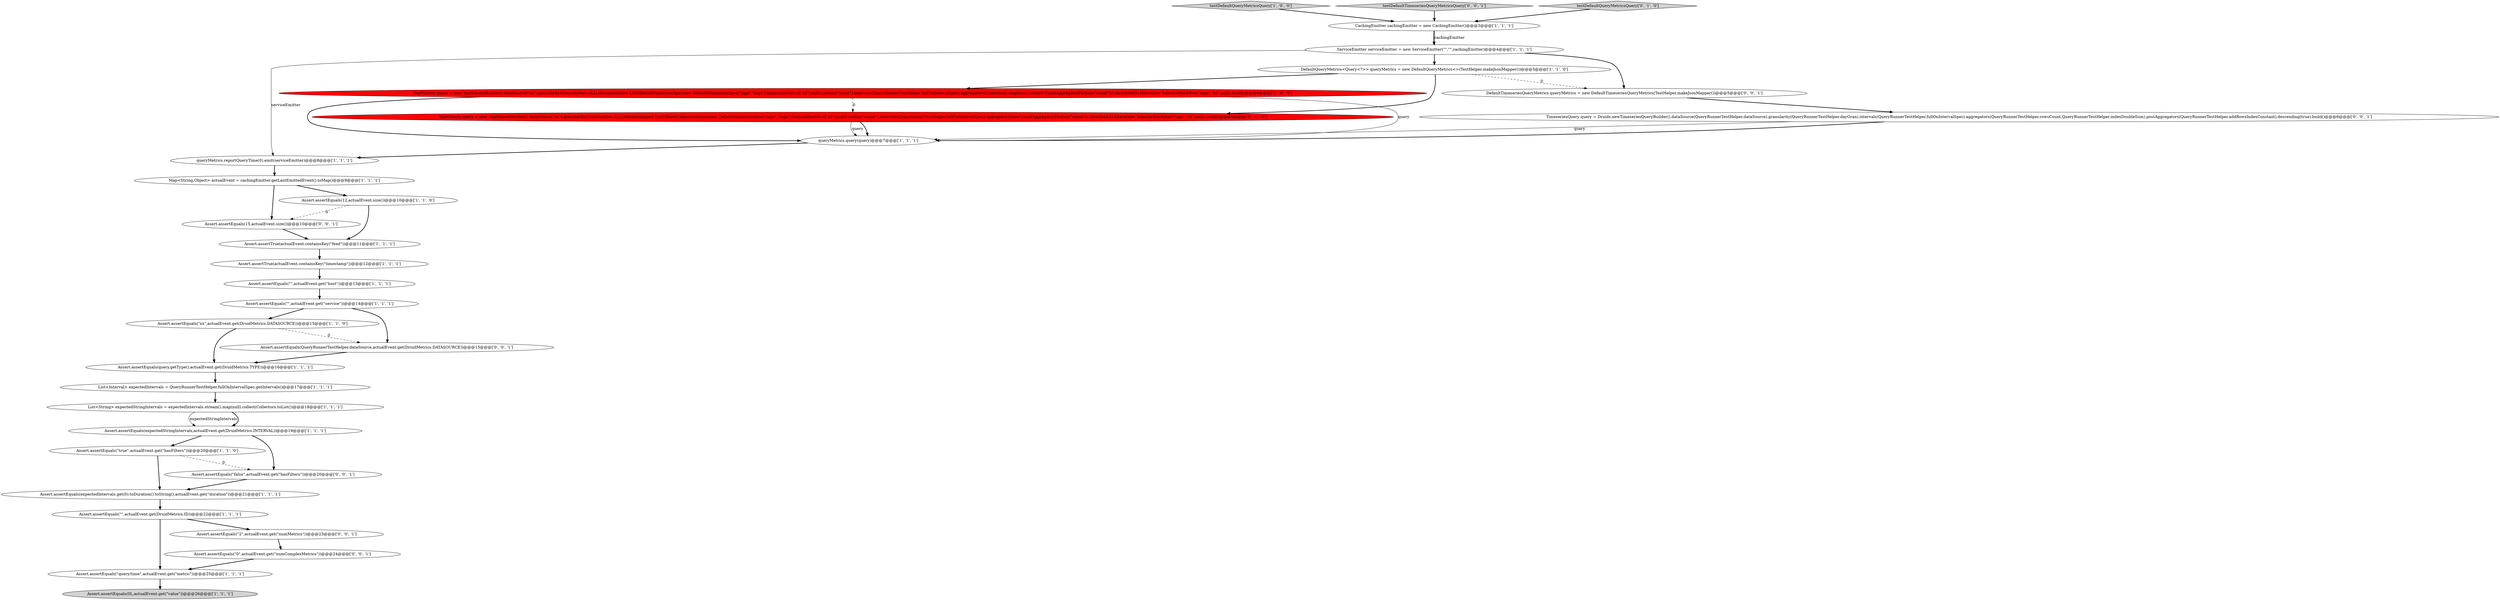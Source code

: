 digraph {
21 [style = filled, label = "queryMetrics.reportQueryTime(0).emit(serviceEmitter)@@@8@@@['1', '1', '1']", fillcolor = white, shape = ellipse image = "AAA0AAABBB1BBB"];
2 [style = filled, label = "Assert.assertEquals(\"true\",actualEvent.get(\"hasFilters\"))@@@20@@@['1', '1', '0']", fillcolor = white, shape = ellipse image = "AAA0AAABBB1BBB"];
27 [style = filled, label = "Assert.assertEquals(\"0\",actualEvent.get(\"numComplexMetrics\"))@@@24@@@['0', '0', '1']", fillcolor = white, shape = ellipse image = "AAA0AAABBB3BBB"];
12 [style = filled, label = "Assert.assertEquals(\"query/time\",actualEvent.get(\"metric\"))@@@25@@@['1', '1', '1']", fillcolor = white, shape = ellipse image = "AAA0AAABBB1BBB"];
7 [style = filled, label = "Assert.assertEquals(\"\",actualEvent.get(DruidMetrics.ID))@@@22@@@['1', '1', '1']", fillcolor = white, shape = ellipse image = "AAA0AAABBB1BBB"];
9 [style = filled, label = "Assert.assertEquals(query.getType(),actualEvent.get(DruidMetrics.TYPE))@@@16@@@['1', '1', '1']", fillcolor = white, shape = ellipse image = "AAA0AAABBB1BBB"];
20 [style = filled, label = "DefaultQueryMetrics<Query<?>> queryMetrics = new DefaultQueryMetrics<>(TestHelper.makeJsonMapper())@@@5@@@['1', '1', '0']", fillcolor = white, shape = ellipse image = "AAA0AAABBB1BBB"];
30 [style = filled, label = "Assert.assertEquals(15,actualEvent.size())@@@10@@@['0', '0', '1']", fillcolor = white, shape = ellipse image = "AAA0AAABBB3BBB"];
16 [style = filled, label = "Map<String,Object> actualEvent = cachingEmitter.getLastEmittedEvent().toMap()@@@9@@@['1', '1', '1']", fillcolor = white, shape = ellipse image = "AAA0AAABBB1BBB"];
8 [style = filled, label = "Assert.assertEquals(expectedStringIntervals,actualEvent.get(DruidMetrics.INTERVAL))@@@19@@@['1', '1', '1']", fillcolor = white, shape = ellipse image = "AAA0AAABBB1BBB"];
3 [style = filled, label = "queryMetrics.query(query)@@@7@@@['1', '1', '1']", fillcolor = white, shape = ellipse image = "AAA0AAABBB1BBB"];
14 [style = filled, label = "Assert.assertTrue(actualEvent.containsKey(\"feed\"))@@@11@@@['1', '1', '1']", fillcolor = white, shape = ellipse image = "AAA0AAABBB1BBB"];
22 [style = filled, label = "CachingEmitter cachingEmitter = new CachingEmitter()@@@3@@@['1', '1', '1']", fillcolor = white, shape = ellipse image = "AAA0AAABBB1BBB"];
18 [style = filled, label = "Assert.assertEquals(\"\",actualEvent.get(\"host\"))@@@13@@@['1', '1', '1']", fillcolor = white, shape = ellipse image = "AAA0AAABBB1BBB"];
32 [style = filled, label = "DefaultTimeseriesQueryMetrics queryMetrics = new DefaultTimeseriesQueryMetrics(TestHelper.makeJsonMapper())@@@5@@@['0', '0', '1']", fillcolor = white, shape = ellipse image = "AAA0AAABBB3BBB"];
23 [style = filled, label = "TopNQuery query = new TopNQueryBuilder().dataSource(\"xx\").granularity(Granularities.ALL).dimension(new ListFilteredDimensionSpec(new DefaultDimensionSpec(\"tags\",\"tags\"),ImmutableSet.of(\"t3\"),null)).metric(\"count\").intervals(QueryRunnerTestHelper.fullOnIntervalSpec).aggregators(new CountAggregatorFactory(\"count\")).threshold(5).filters(new SelectorDimFilter(\"tags\",\"t3\",null)).build()@@@6@@@['0', '1', '0']", fillcolor = red, shape = ellipse image = "AAA1AAABBB2BBB"];
25 [style = filled, label = "Assert.assertEquals(\"2\",actualEvent.get(\"numMetrics\"))@@@23@@@['0', '0', '1']", fillcolor = white, shape = ellipse image = "AAA0AAABBB3BBB"];
10 [style = filled, label = "ServiceEmitter serviceEmitter = new ServiceEmitter(\"\",\"\",cachingEmitter)@@@4@@@['1', '1', '1']", fillcolor = white, shape = ellipse image = "AAA0AAABBB1BBB"];
17 [style = filled, label = "Assert.assertEquals(0L,actualEvent.get(\"value\"))@@@26@@@['1', '1', '1']", fillcolor = lightgray, shape = ellipse image = "AAA0AAABBB1BBB"];
15 [style = filled, label = "List<String> expectedStringIntervals = expectedIntervals.stream().map(null).collect(Collectors.toList())@@@18@@@['1', '1', '1']", fillcolor = white, shape = ellipse image = "AAA0AAABBB1BBB"];
19 [style = filled, label = "testDefaultQueryMetricsQuery['1', '0', '0']", fillcolor = lightgray, shape = diamond image = "AAA0AAABBB1BBB"];
26 [style = filled, label = "TimeseriesQuery query = Druids.newTimeseriesQueryBuilder().dataSource(QueryRunnerTestHelper.dataSource).granularity(QueryRunnerTestHelper.dayGran).intervals(QueryRunnerTestHelper.fullOnIntervalSpec).aggregators(QueryRunnerTestHelper.rowsCount,QueryRunnerTestHelper.indexDoubleSum).postAggregators(QueryRunnerTestHelper.addRowsIndexConstant).descending(true).build()@@@6@@@['0', '0', '1']", fillcolor = white, shape = ellipse image = "AAA0AAABBB3BBB"];
31 [style = filled, label = "testDefaultTimeseriesQueryMetricsQuery['0', '0', '1']", fillcolor = lightgray, shape = diamond image = "AAA0AAABBB3BBB"];
1 [style = filled, label = "Assert.assertEquals(\"xx\",actualEvent.get(DruidMetrics.DATASOURCE))@@@15@@@['1', '1', '0']", fillcolor = white, shape = ellipse image = "AAA0AAABBB1BBB"];
13 [style = filled, label = "Assert.assertEquals(expectedIntervals.get(0).toDuration().toString(),actualEvent.get(\"duration\"))@@@21@@@['1', '1', '1']", fillcolor = white, shape = ellipse image = "AAA0AAABBB1BBB"];
6 [style = filled, label = "List<Interval> expectedIntervals = QueryRunnerTestHelper.fullOnIntervalSpec.getIntervals()@@@17@@@['1', '1', '1']", fillcolor = white, shape = ellipse image = "AAA0AAABBB1BBB"];
24 [style = filled, label = "testDefaultQueryMetricsQuery['0', '1', '0']", fillcolor = lightgray, shape = diamond image = "AAA0AAABBB2BBB"];
11 [style = filled, label = "TopNQuery query = new TopNQueryBuilder().dataSource(\"xx\").granularity(Granularities.ALL).dimension(new ListFilteredDimensionSpec(new DefaultDimensionSpec(\"tags\",\"tags\"),ImmutableSet.of(\"t3\"),null)).metric(\"count\").intervals(QueryRunnerTestHelper.fullOnIntervalSpec).aggregators(Collections.singletonList(new CountAggregatorFactory(\"count\"))).threshold(5).filters(new SelectorDimFilter(\"tags\",\"t3\",null)).build()@@@6@@@['1', '0', '0']", fillcolor = red, shape = ellipse image = "AAA1AAABBB1BBB"];
5 [style = filled, label = "Assert.assertEquals(12,actualEvent.size())@@@10@@@['1', '1', '0']", fillcolor = white, shape = ellipse image = "AAA0AAABBB1BBB"];
0 [style = filled, label = "Assert.assertEquals(\"\",actualEvent.get(\"service\"))@@@14@@@['1', '1', '1']", fillcolor = white, shape = ellipse image = "AAA0AAABBB1BBB"];
4 [style = filled, label = "Assert.assertTrue(actualEvent.containsKey(\"timestamp\"))@@@12@@@['1', '1', '1']", fillcolor = white, shape = ellipse image = "AAA0AAABBB1BBB"];
29 [style = filled, label = "Assert.assertEquals(QueryRunnerTestHelper.dataSource,actualEvent.get(DruidMetrics.DATASOURCE))@@@15@@@['0', '0', '1']", fillcolor = white, shape = ellipse image = "AAA0AAABBB3BBB"];
28 [style = filled, label = "Assert.assertEquals(\"false\",actualEvent.get(\"hasFilters\"))@@@20@@@['0', '0', '1']", fillcolor = white, shape = ellipse image = "AAA0AAABBB3BBB"];
8->28 [style = bold, label=""];
10->20 [style = bold, label=""];
15->8 [style = solid, label="expectedStringIntervals"];
31->22 [style = bold, label=""];
27->12 [style = bold, label=""];
7->12 [style = bold, label=""];
26->3 [style = bold, label=""];
29->9 [style = bold, label=""];
12->17 [style = bold, label=""];
1->29 [style = dashed, label="0"];
28->13 [style = bold, label=""];
0->29 [style = bold, label=""];
4->18 [style = bold, label=""];
23->3 [style = bold, label=""];
10->32 [style = bold, label=""];
11->23 [style = dashed, label="0"];
20->11 [style = bold, label=""];
5->14 [style = bold, label=""];
24->22 [style = bold, label=""];
32->26 [style = bold, label=""];
6->15 [style = bold, label=""];
1->9 [style = bold, label=""];
9->6 [style = bold, label=""];
11->3 [style = solid, label="query"];
2->13 [style = bold, label=""];
25->27 [style = bold, label=""];
26->3 [style = solid, label="query"];
20->23 [style = bold, label=""];
8->2 [style = bold, label=""];
11->3 [style = bold, label=""];
13->7 [style = bold, label=""];
0->1 [style = bold, label=""];
5->30 [style = dashed, label="0"];
16->30 [style = bold, label=""];
2->28 [style = dashed, label="0"];
22->10 [style = bold, label=""];
10->21 [style = solid, label="serviceEmitter"];
21->16 [style = bold, label=""];
16->5 [style = bold, label=""];
30->14 [style = bold, label=""];
3->21 [style = bold, label=""];
7->25 [style = bold, label=""];
20->32 [style = dashed, label="0"];
19->22 [style = bold, label=""];
18->0 [style = bold, label=""];
15->8 [style = bold, label=""];
22->10 [style = solid, label="cachingEmitter"];
14->4 [style = bold, label=""];
23->3 [style = solid, label="query"];
}
